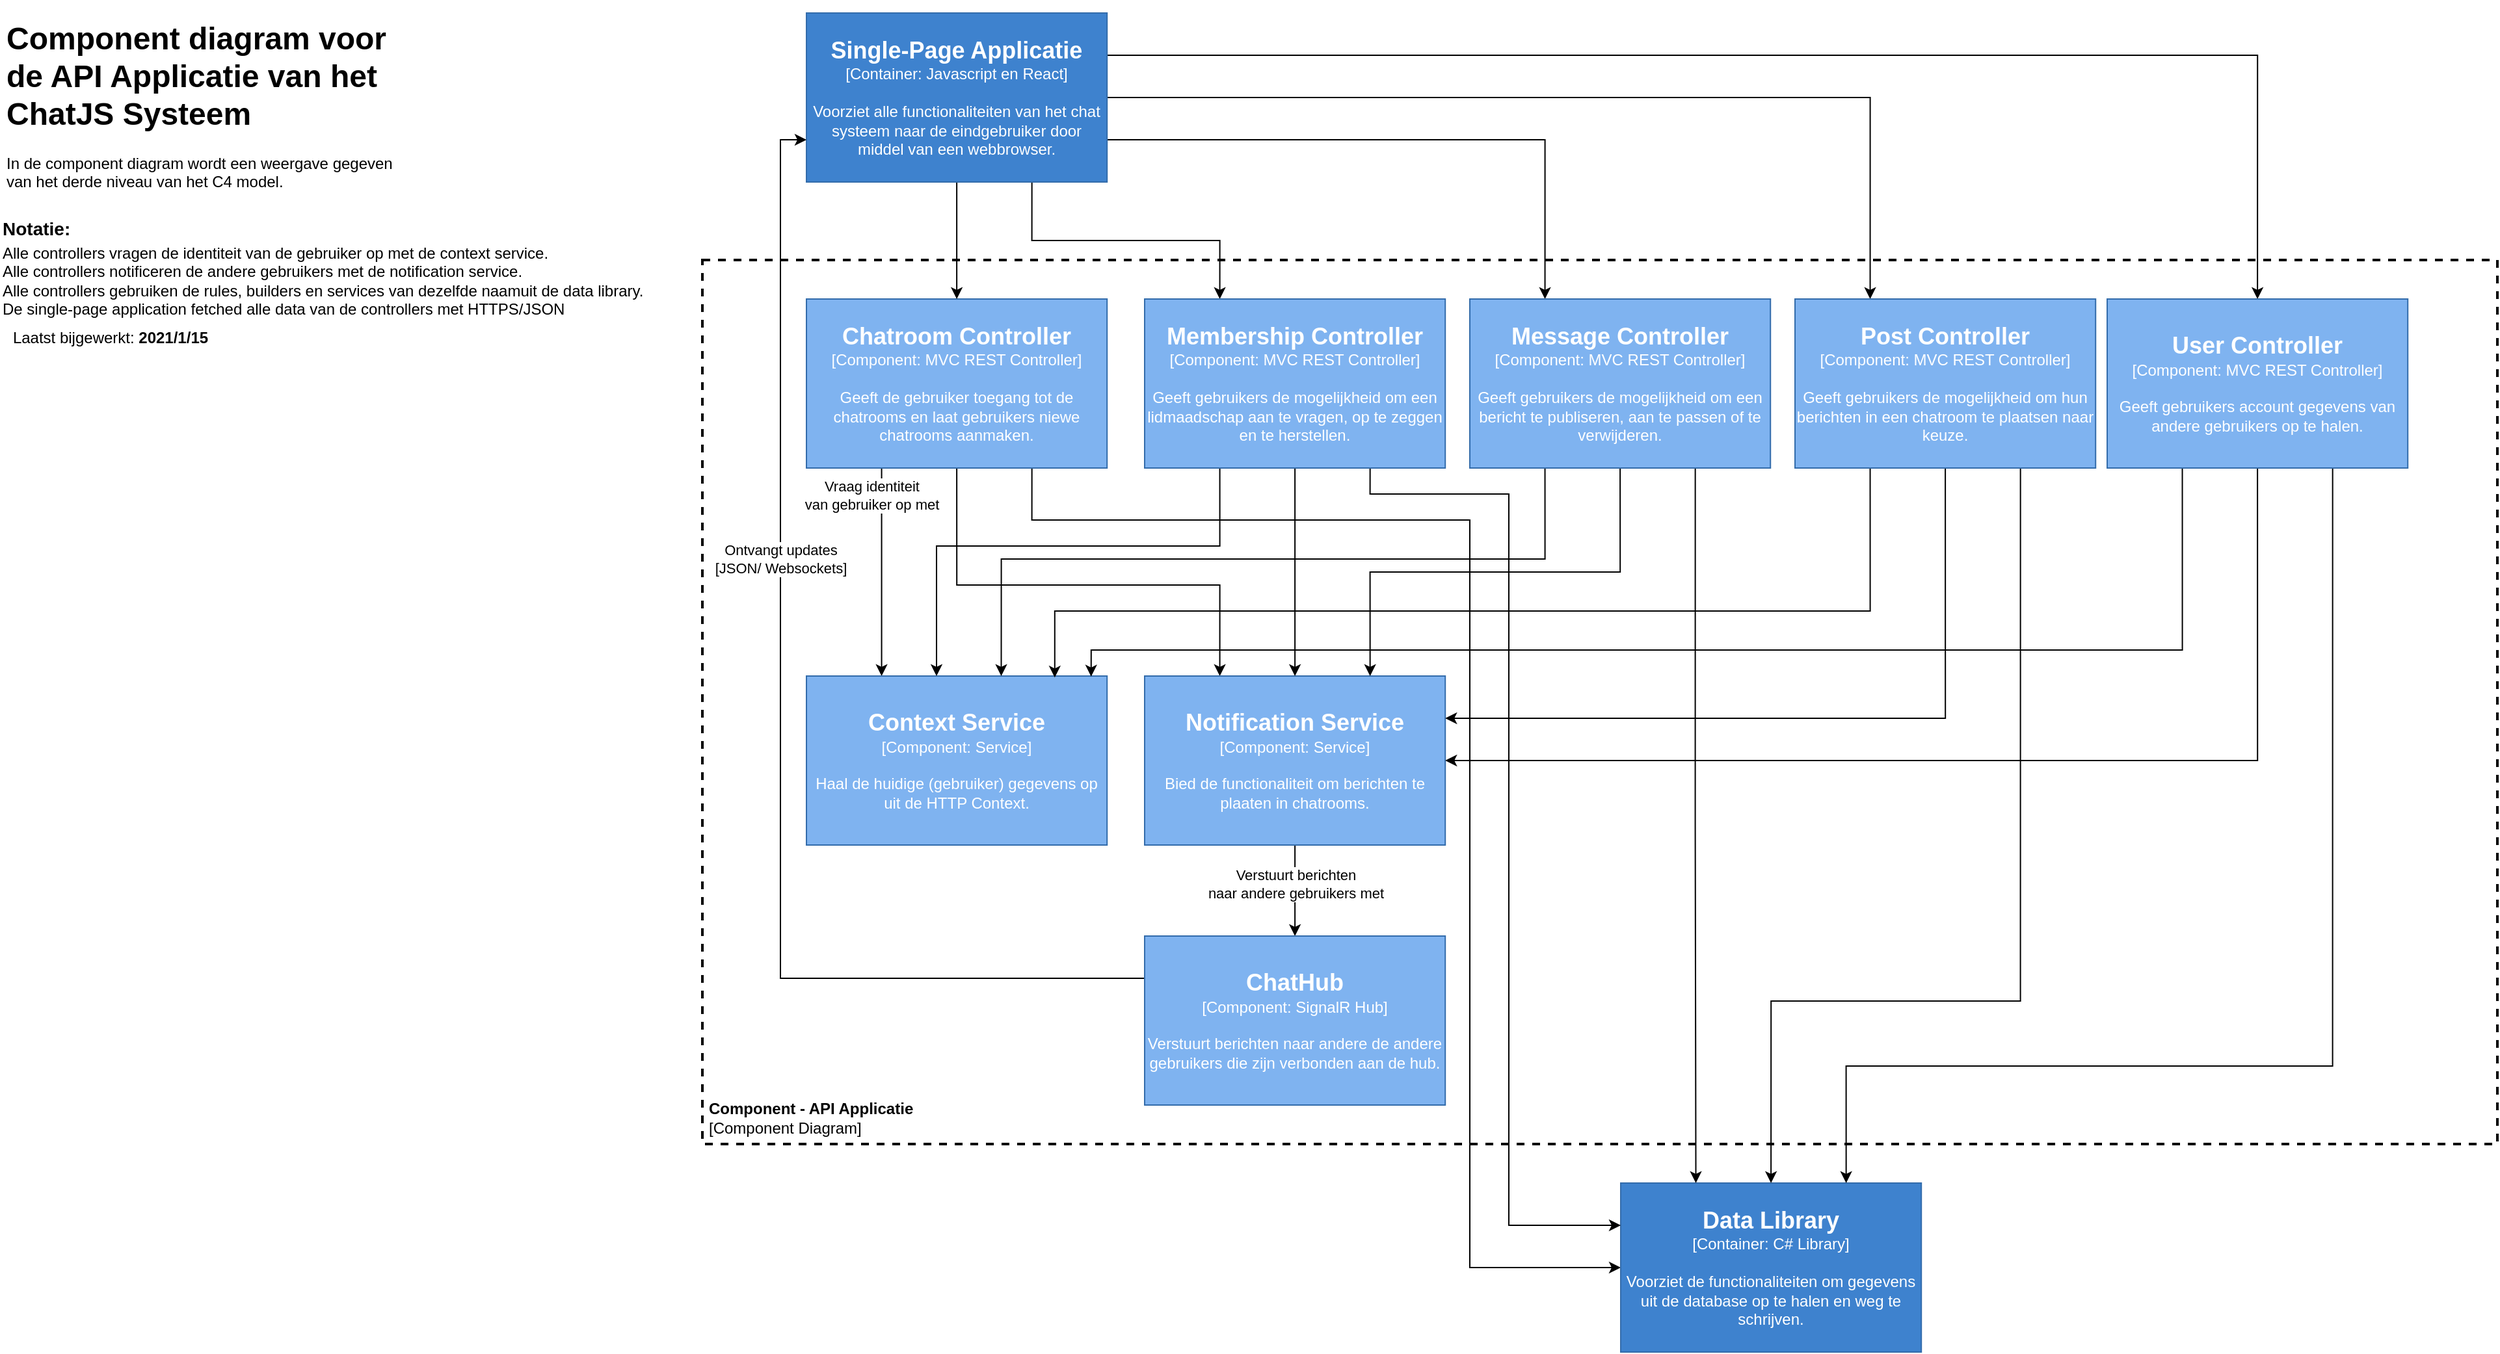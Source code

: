 <mxfile version="14.2.3" type="device"><diagram id="gw9K_OkiZKN_t7y8u2UA" name="Page-1"><mxGraphModel dx="1673" dy="931" grid="1" gridSize="10" guides="1" tooltips="1" connect="1" arrows="1" fold="1" page="1" pageScale="1" pageWidth="850" pageHeight="1100" math="0" shadow="0"><root><mxCell id="0"/><mxCell id="1" parent="0"/><mxCell id="ba8NfUWVcVyQwIzBU9J--1" value="&lt;div&gt;&lt;font style=&quot;font-size: 12px&quot;&gt;&lt;b&gt;Component - API Applicatie&lt;br&gt;&lt;/b&gt;&lt;/font&gt;&lt;/div&gt;&lt;font style=&quot;font-size: 12px&quot;&gt;[Component Diagram]&lt;/font&gt;" style="text;html=1;fillColor=none;spacing=5;spacingTop=-20;whiteSpace=wrap;overflow=hidden;rounded=0;dashed=1;verticalAlign=bottom;strokeColor=#000000;strokeWidth=2;" vertex="1" parent="1"><mxGeometry x="570" y="200" width="1380" height="680" as="geometry"/></mxCell><mxCell id="ba8NfUWVcVyQwIzBU9J--2" value="&lt;h1&gt;Component diagram voor de API Applicatie van het ChatJS Systeem&lt;br&gt;&lt;/h1&gt;&lt;p&gt;In de component diagram wordt een weergave gegeven van het derde niveau van het C4 model.&lt;/p&gt;" style="text;html=1;strokeColor=none;fillColor=none;spacing=5;spacingTop=-20;whiteSpace=wrap;overflow=hidden;rounded=0;" vertex="1" parent="1"><mxGeometry x="30" y="10" width="310" height="140" as="geometry"/></mxCell><mxCell id="ba8NfUWVcVyQwIzBU9J--3" value="Laatst bijgewerkt: &lt;b&gt;2021/1/15&lt;/b&gt;" style="text;html=1;strokeColor=none;fillColor=none;align=center;verticalAlign=middle;whiteSpace=wrap;rounded=0;" vertex="1" parent="1"><mxGeometry x="30" y="250" width="170" height="20" as="geometry"/></mxCell><mxCell id="ba8NfUWVcVyQwIzBU9J--129" style="edgeStyle=orthogonalEdgeStyle;rounded=0;orthogonalLoop=1;jettySize=auto;html=1;exitX=0.25;exitY=1;exitDx=0;exitDy=0;entryX=0.25;entryY=0;entryDx=0;entryDy=0;" edge="1" parent="1" source="ba8NfUWVcVyQwIzBU9J--25" target="ba8NfUWVcVyQwIzBU9J--41"><mxGeometry relative="1" as="geometry"/></mxCell><mxCell id="ba8NfUWVcVyQwIzBU9J--155" value="Vraag identiteit&lt;br&gt;van gebruiker op met" style="edgeLabel;html=1;align=center;verticalAlign=middle;resizable=0;points=[];" vertex="1" connectable="0" parent="ba8NfUWVcVyQwIzBU9J--129"><mxGeometry x="-0.738" y="1" relative="1" as="geometry"><mxPoint x="-8.78" as="offset"/></mxGeometry></mxCell><mxCell id="ba8NfUWVcVyQwIzBU9J--151" style="edgeStyle=orthogonalEdgeStyle;rounded=0;orthogonalLoop=1;jettySize=auto;html=1;exitX=0.5;exitY=1;exitDx=0;exitDy=0;entryX=0.25;entryY=0;entryDx=0;entryDy=0;" edge="1" parent="1" source="ba8NfUWVcVyQwIzBU9J--25" target="ba8NfUWVcVyQwIzBU9J--42"><mxGeometry relative="1" as="geometry"><Array as="points"><mxPoint x="766" y="450"/><mxPoint x="968" y="450"/></Array></mxGeometry></mxCell><mxCell id="ba8NfUWVcVyQwIzBU9J--178" style="edgeStyle=orthogonalEdgeStyle;rounded=0;orthogonalLoop=1;jettySize=auto;html=1;exitX=0.75;exitY=1;exitDx=0;exitDy=0;entryX=0;entryY=0.5;entryDx=0;entryDy=0;" edge="1" parent="1" source="ba8NfUWVcVyQwIzBU9J--25" target="ba8NfUWVcVyQwIzBU9J--37"><mxGeometry relative="1" as="geometry"><Array as="points"><mxPoint x="823" y="400"/><mxPoint x="1160" y="400"/><mxPoint x="1160" y="975"/></Array></mxGeometry></mxCell><mxCell id="ba8NfUWVcVyQwIzBU9J--25" value="&lt;div&gt;&lt;font size=&quot;1&quot;&gt;&lt;b&gt;&lt;font style=&quot;font-size: 18px&quot; color=&quot;#FFFFFF&quot;&gt;Chatroom Controller&lt;br&gt;&lt;/font&gt;&lt;/b&gt;&lt;/font&gt;&lt;/div&gt;&lt;div&gt;&lt;font color=&quot;#FFFFFF&quot;&gt;[Component: MVC REST Controller]&lt;br&gt;&lt;/font&gt;&lt;/div&gt;&lt;div&gt;&lt;font color=&quot;#FFFFFF&quot;&gt;&lt;br&gt;&lt;/font&gt;&lt;/div&gt;&lt;font color=&quot;#FFFFFF&quot;&gt;Geeft de gebruiker toegang tot de chatrooms en laat gebruikers niewe chatrooms aanmaken.&lt;br&gt;&lt;/font&gt;" style="rounded=0;whiteSpace=wrap;html=1;strokeColor=#336CAB;fillColor=#7FB3F0;" vertex="1" parent="1"><mxGeometry x="650" y="230" width="231.11" height="130" as="geometry"/></mxCell><mxCell id="ba8NfUWVcVyQwIzBU9J--67" style="edgeStyle=orthogonalEdgeStyle;rounded=0;orthogonalLoop=1;jettySize=auto;html=1;exitX=0.5;exitY=1;exitDx=0;exitDy=0;entryX=0.5;entryY=0;entryDx=0;entryDy=0;" edge="1" parent="1" source="ba8NfUWVcVyQwIzBU9J--36" target="ba8NfUWVcVyQwIzBU9J--25"><mxGeometry relative="1" as="geometry"/></mxCell><mxCell id="ba8NfUWVcVyQwIzBU9J--180" style="edgeStyle=orthogonalEdgeStyle;rounded=0;orthogonalLoop=1;jettySize=auto;html=1;exitX=0.75;exitY=1;exitDx=0;exitDy=0;entryX=0.25;entryY=0;entryDx=0;entryDy=0;" edge="1" parent="1" source="ba8NfUWVcVyQwIzBU9J--36" target="ba8NfUWVcVyQwIzBU9J--56"><mxGeometry relative="1" as="geometry"/></mxCell><mxCell id="ba8NfUWVcVyQwIzBU9J--181" style="edgeStyle=orthogonalEdgeStyle;rounded=0;orthogonalLoop=1;jettySize=auto;html=1;exitX=1;exitY=0.75;exitDx=0;exitDy=0;entryX=0.25;entryY=0;entryDx=0;entryDy=0;" edge="1" parent="1" source="ba8NfUWVcVyQwIzBU9J--36" target="ba8NfUWVcVyQwIzBU9J--57"><mxGeometry relative="1" as="geometry"/></mxCell><mxCell id="ba8NfUWVcVyQwIzBU9J--182" style="edgeStyle=orthogonalEdgeStyle;rounded=0;orthogonalLoop=1;jettySize=auto;html=1;exitX=1;exitY=0.5;exitDx=0;exitDy=0;entryX=0.25;entryY=0;entryDx=0;entryDy=0;" edge="1" parent="1" source="ba8NfUWVcVyQwIzBU9J--36" target="ba8NfUWVcVyQwIzBU9J--58"><mxGeometry relative="1" as="geometry"/></mxCell><mxCell id="ba8NfUWVcVyQwIzBU9J--183" style="edgeStyle=orthogonalEdgeStyle;rounded=0;orthogonalLoop=1;jettySize=auto;html=1;exitX=1;exitY=0.25;exitDx=0;exitDy=0;entryX=0.5;entryY=0;entryDx=0;entryDy=0;" edge="1" parent="1" source="ba8NfUWVcVyQwIzBU9J--36" target="ba8NfUWVcVyQwIzBU9J--59"><mxGeometry relative="1" as="geometry"/></mxCell><mxCell id="ba8NfUWVcVyQwIzBU9J--36" value="&lt;div&gt;&lt;font size=&quot;1&quot;&gt;&lt;b&gt;&lt;font style=&quot;font-size: 18px&quot; color=&quot;#FFFFFF&quot;&gt;Single-Page Applicatie&lt;br&gt;&lt;/font&gt;&lt;/b&gt;&lt;/font&gt;&lt;/div&gt;&lt;div&gt;&lt;font color=&quot;#FFFFFF&quot;&gt;[Container: Javascript en React]&lt;br&gt;&lt;/font&gt;&lt;/div&gt;&lt;div&gt;&lt;font color=&quot;#FFFFFF&quot;&gt;&lt;br&gt;&lt;/font&gt;&lt;/div&gt;&lt;div&gt;&lt;font color=&quot;#FFFFFF&quot;&gt;Voorziet alle functionaliteiten van het chat systeem naar de eindgebruiker door middel van een webbrowser.&lt;br&gt;&lt;/font&gt;&lt;/div&gt;" style="rounded=0;whiteSpace=wrap;html=1;fillColor=#3E82CE;strokeColor=#336CAB;" vertex="1" parent="1"><mxGeometry x="650" y="10" width="231.11" height="130" as="geometry"/></mxCell><mxCell id="ba8NfUWVcVyQwIzBU9J--37" value="&lt;div&gt;&lt;font size=&quot;1&quot;&gt;&lt;b&gt;&lt;font style=&quot;font-size: 18px&quot; color=&quot;#FFFFFF&quot;&gt;Data Library&lt;/font&gt;&lt;/b&gt;&lt;/font&gt;&lt;/div&gt;&lt;div&gt;&lt;font color=&quot;#FFFFFF&quot;&gt;[Container: C# Library]&lt;br&gt;&lt;/font&gt;&lt;/div&gt;&lt;div&gt;&lt;font color=&quot;#FFFFFF&quot;&gt;&lt;br&gt;&lt;/font&gt;&lt;/div&gt;&lt;div&gt;&lt;font color=&quot;#FFFFFF&quot;&gt;Voorziet de functionaliteiten om gegevens uit de database op te halen en weg te schrijven.&lt;br&gt;&lt;/font&gt;&lt;/div&gt;" style="rounded=0;whiteSpace=wrap;html=1;fillColor=#3E82CE;strokeColor=#336CAB;" vertex="1" parent="1"><mxGeometry x="1276" y="910" width="231.11" height="130" as="geometry"/></mxCell><mxCell id="ba8NfUWVcVyQwIzBU9J--41" value="&lt;div&gt;&lt;font size=&quot;1&quot;&gt;&lt;b&gt;&lt;font style=&quot;font-size: 18px&quot; color=&quot;#FFFFFF&quot;&gt;Context Service&lt;br&gt;&lt;/font&gt;&lt;/b&gt;&lt;/font&gt;&lt;/div&gt;&lt;div&gt;&lt;font color=&quot;#FFFFFF&quot;&gt;[Component: Service]&lt;br&gt;&lt;/font&gt;&lt;/div&gt;&lt;div&gt;&lt;font color=&quot;#FFFFFF&quot;&gt;&lt;br&gt;&lt;/font&gt;&lt;/div&gt;&lt;font color=&quot;#FFFFFF&quot;&gt;Haal de huidige (gebruiker) gegevens op uit de HTTP Context.&lt;br&gt;&lt;/font&gt;" style="rounded=0;whiteSpace=wrap;html=1;strokeColor=#336CAB;fillColor=#7FB3F0;" vertex="1" parent="1"><mxGeometry x="650" y="520" width="231.11" height="130" as="geometry"/></mxCell><mxCell id="ba8NfUWVcVyQwIzBU9J--62" style="edgeStyle=orthogonalEdgeStyle;rounded=0;orthogonalLoop=1;jettySize=auto;html=1;exitX=0.5;exitY=1;exitDx=0;exitDy=0;entryX=0.5;entryY=0;entryDx=0;entryDy=0;" edge="1" parent="1" source="ba8NfUWVcVyQwIzBU9J--42" target="ba8NfUWVcVyQwIzBU9J--60"><mxGeometry relative="1" as="geometry"/></mxCell><mxCell id="ba8NfUWVcVyQwIzBU9J--66" value="&lt;div&gt;Verstuurt berichten&lt;/div&gt;&lt;div&gt; naar andere gebruikers met&lt;/div&gt;" style="edgeLabel;html=1;align=center;verticalAlign=middle;resizable=0;points=[];" vertex="1" connectable="0" parent="ba8NfUWVcVyQwIzBU9J--62"><mxGeometry x="0.234" relative="1" as="geometry"><mxPoint y="-13.2" as="offset"/></mxGeometry></mxCell><mxCell id="ba8NfUWVcVyQwIzBU9J--42" value="&lt;div&gt;&lt;font size=&quot;1&quot;&gt;&lt;b&gt;&lt;font style=&quot;font-size: 18px&quot; color=&quot;#FFFFFF&quot;&gt;Notification Service&lt;br&gt;&lt;/font&gt;&lt;/b&gt;&lt;/font&gt;&lt;/div&gt;&lt;div&gt;&lt;font color=&quot;#FFFFFF&quot;&gt;[Component: Service]&lt;br&gt;&lt;/font&gt;&lt;/div&gt;&lt;div&gt;&lt;font color=&quot;#FFFFFF&quot;&gt;&lt;br&gt;&lt;/font&gt;&lt;/div&gt;&lt;font color=&quot;#FFFFFF&quot;&gt;Bied de functionaliteit om berichten te plaaten in chatrooms.&lt;br&gt;&lt;/font&gt;" style="rounded=0;whiteSpace=wrap;html=1;strokeColor=#336CAB;fillColor=#7FB3F0;" vertex="1" parent="1"><mxGeometry x="910" y="520" width="231.11" height="130" as="geometry"/></mxCell><mxCell id="ba8NfUWVcVyQwIzBU9J--139" style="edgeStyle=orthogonalEdgeStyle;rounded=0;orthogonalLoop=1;jettySize=auto;html=1;exitX=0.25;exitY=1;exitDx=0;exitDy=0;" edge="1" parent="1" source="ba8NfUWVcVyQwIzBU9J--56"><mxGeometry relative="1" as="geometry"><mxPoint x="750" y="520" as="targetPoint"/><Array as="points"><mxPoint x="968" y="420"/><mxPoint x="750" y="420"/></Array></mxGeometry></mxCell><mxCell id="ba8NfUWVcVyQwIzBU9J--140" style="edgeStyle=orthogonalEdgeStyle;rounded=0;orthogonalLoop=1;jettySize=auto;html=1;exitX=0.5;exitY=1;exitDx=0;exitDy=0;entryX=0.5;entryY=0;entryDx=0;entryDy=0;" edge="1" parent="1" source="ba8NfUWVcVyQwIzBU9J--56" target="ba8NfUWVcVyQwIzBU9J--42"><mxGeometry relative="1" as="geometry"/></mxCell><mxCell id="ba8NfUWVcVyQwIzBU9J--177" style="edgeStyle=orthogonalEdgeStyle;rounded=0;orthogonalLoop=1;jettySize=auto;html=1;exitX=0.75;exitY=1;exitDx=0;exitDy=0;entryX=0;entryY=0.25;entryDx=0;entryDy=0;" edge="1" parent="1" source="ba8NfUWVcVyQwIzBU9J--56" target="ba8NfUWVcVyQwIzBU9J--37"><mxGeometry relative="1" as="geometry"><Array as="points"><mxPoint x="1083" y="380"/><mxPoint x="1190" y="380"/><mxPoint x="1190" y="943"/></Array></mxGeometry></mxCell><mxCell id="ba8NfUWVcVyQwIzBU9J--56" value="&lt;div&gt;&lt;font size=&quot;1&quot;&gt;&lt;b&gt;&lt;font style=&quot;font-size: 18px&quot; color=&quot;#FFFFFF&quot;&gt;Membership Controller&lt;br&gt;&lt;/font&gt;&lt;/b&gt;&lt;/font&gt;&lt;/div&gt;&lt;div&gt;&lt;font color=&quot;#FFFFFF&quot;&gt;[Component: MVC REST Controller]&lt;br&gt;&lt;/font&gt;&lt;/div&gt;&lt;div&gt;&lt;font color=&quot;#FFFFFF&quot;&gt;&lt;br&gt;&lt;/font&gt;&lt;/div&gt;&lt;font color=&quot;#FFFFFF&quot;&gt;Geeft gebruikers de mogelijkheid om een lidmaadschap aan te vragen, op te zeggen en te herstellen.&lt;br&gt;&lt;/font&gt;" style="rounded=0;whiteSpace=wrap;html=1;strokeColor=#336CAB;fillColor=#7FB3F0;" vertex="1" parent="1"><mxGeometry x="910" y="230" width="231.11" height="130" as="geometry"/></mxCell><mxCell id="ba8NfUWVcVyQwIzBU9J--141" style="edgeStyle=orthogonalEdgeStyle;rounded=0;orthogonalLoop=1;jettySize=auto;html=1;exitX=0.25;exitY=1;exitDx=0;exitDy=0;entryX=0.648;entryY=0;entryDx=0;entryDy=0;entryPerimeter=0;" edge="1" parent="1" source="ba8NfUWVcVyQwIzBU9J--57" target="ba8NfUWVcVyQwIzBU9J--41"><mxGeometry relative="1" as="geometry"><Array as="points"><mxPoint x="1218" y="430"/><mxPoint x="800" y="430"/></Array></mxGeometry></mxCell><mxCell id="ba8NfUWVcVyQwIzBU9J--142" style="edgeStyle=orthogonalEdgeStyle;rounded=0;orthogonalLoop=1;jettySize=auto;html=1;exitX=0.5;exitY=1;exitDx=0;exitDy=0;entryX=0.75;entryY=0;entryDx=0;entryDy=0;" edge="1" parent="1" source="ba8NfUWVcVyQwIzBU9J--57" target="ba8NfUWVcVyQwIzBU9J--42"><mxGeometry relative="1" as="geometry"><Array as="points"><mxPoint x="1276" y="440"/><mxPoint x="1083" y="440"/></Array></mxGeometry></mxCell><mxCell id="ba8NfUWVcVyQwIzBU9J--174" style="edgeStyle=orthogonalEdgeStyle;rounded=0;orthogonalLoop=1;jettySize=auto;html=1;exitX=0.75;exitY=1;exitDx=0;exitDy=0;entryX=0.25;entryY=0;entryDx=0;entryDy=0;" edge="1" parent="1" source="ba8NfUWVcVyQwIzBU9J--57" target="ba8NfUWVcVyQwIzBU9J--37"><mxGeometry relative="1" as="geometry"/></mxCell><mxCell id="ba8NfUWVcVyQwIzBU9J--57" value="&lt;div&gt;&lt;font size=&quot;1&quot;&gt;&lt;b&gt;&lt;font style=&quot;font-size: 18px&quot; color=&quot;#FFFFFF&quot;&gt;Message Controller&lt;br&gt;&lt;/font&gt;&lt;/b&gt;&lt;/font&gt;&lt;/div&gt;&lt;div&gt;&lt;font color=&quot;#FFFFFF&quot;&gt;[Component: MVC REST Controller]&lt;br&gt;&lt;/font&gt;&lt;/div&gt;&lt;div&gt;&lt;font color=&quot;#FFFFFF&quot;&gt;&lt;br&gt;&lt;/font&gt;&lt;/div&gt;&lt;font color=&quot;#FFFFFF&quot;&gt;Geeft gebruikers de mogelijkheid om een bericht te publiseren, aan te passen of te verwijderen.&lt;br&gt;&lt;/font&gt;" style="rounded=0;whiteSpace=wrap;html=1;strokeColor=#336CAB;fillColor=#7FB3F0;" vertex="1" parent="1"><mxGeometry x="1160" y="230" width="231.11" height="130" as="geometry"/></mxCell><mxCell id="ba8NfUWVcVyQwIzBU9J--147" style="edgeStyle=orthogonalEdgeStyle;rounded=0;orthogonalLoop=1;jettySize=auto;html=1;exitX=0.25;exitY=1;exitDx=0;exitDy=0;entryX=0.826;entryY=0.009;entryDx=0;entryDy=0;entryPerimeter=0;" edge="1" parent="1" source="ba8NfUWVcVyQwIzBU9J--58" target="ba8NfUWVcVyQwIzBU9J--41"><mxGeometry relative="1" as="geometry"><Array as="points"><mxPoint x="1468" y="470"/><mxPoint x="841" y="470"/></Array></mxGeometry></mxCell><mxCell id="ba8NfUWVcVyQwIzBU9J--148" style="edgeStyle=orthogonalEdgeStyle;rounded=0;orthogonalLoop=1;jettySize=auto;html=1;exitX=0.5;exitY=1;exitDx=0;exitDy=0;entryX=1;entryY=0.25;entryDx=0;entryDy=0;" edge="1" parent="1" source="ba8NfUWVcVyQwIzBU9J--58" target="ba8NfUWVcVyQwIzBU9J--42"><mxGeometry relative="1" as="geometry"/></mxCell><mxCell id="ba8NfUWVcVyQwIzBU9J--175" style="edgeStyle=orthogonalEdgeStyle;rounded=0;orthogonalLoop=1;jettySize=auto;html=1;exitX=0.75;exitY=1;exitDx=0;exitDy=0;entryX=0.5;entryY=0;entryDx=0;entryDy=0;" edge="1" parent="1" source="ba8NfUWVcVyQwIzBU9J--58" target="ba8NfUWVcVyQwIzBU9J--37"><mxGeometry relative="1" as="geometry"><Array as="points"><mxPoint x="1583" y="770"/><mxPoint x="1392" y="770"/></Array></mxGeometry></mxCell><mxCell id="ba8NfUWVcVyQwIzBU9J--58" value="&lt;div&gt;&lt;font size=&quot;1&quot;&gt;&lt;b&gt;&lt;font style=&quot;font-size: 18px&quot; color=&quot;#FFFFFF&quot;&gt;Post Controller&lt;br&gt;&lt;/font&gt;&lt;/b&gt;&lt;/font&gt;&lt;/div&gt;&lt;div&gt;&lt;font color=&quot;#FFFFFF&quot;&gt;[Component: MVC REST Controller]&lt;br&gt;&lt;/font&gt;&lt;/div&gt;&lt;div&gt;&lt;font color=&quot;#FFFFFF&quot;&gt;&lt;br&gt;&lt;/font&gt;&lt;/div&gt;&lt;font color=&quot;#FFFFFF&quot;&gt;Geeft gebruikers de mogelijkheid om hun berichten in een chatroom te plaatsen naar keuze.&lt;br&gt;&lt;/font&gt;" style="rounded=0;whiteSpace=wrap;html=1;strokeColor=#336CAB;fillColor=#7FB3F0;" vertex="1" parent="1"><mxGeometry x="1410" y="230" width="231.11" height="130" as="geometry"/></mxCell><mxCell id="ba8NfUWVcVyQwIzBU9J--149" style="edgeStyle=orthogonalEdgeStyle;rounded=0;orthogonalLoop=1;jettySize=auto;html=1;exitX=0.25;exitY=1;exitDx=0;exitDy=0;entryX=0.947;entryY=0.003;entryDx=0;entryDy=0;entryPerimeter=0;" edge="1" parent="1" source="ba8NfUWVcVyQwIzBU9J--59" target="ba8NfUWVcVyQwIzBU9J--41"><mxGeometry relative="1" as="geometry"><Array as="points"><mxPoint x="1708" y="500"/><mxPoint x="869" y="500"/></Array></mxGeometry></mxCell><mxCell id="ba8NfUWVcVyQwIzBU9J--150" style="edgeStyle=orthogonalEdgeStyle;rounded=0;orthogonalLoop=1;jettySize=auto;html=1;exitX=0.5;exitY=1;exitDx=0;exitDy=0;entryX=1;entryY=0.5;entryDx=0;entryDy=0;" edge="1" parent="1" source="ba8NfUWVcVyQwIzBU9J--59" target="ba8NfUWVcVyQwIzBU9J--42"><mxGeometry relative="1" as="geometry"/></mxCell><mxCell id="ba8NfUWVcVyQwIzBU9J--176" style="edgeStyle=orthogonalEdgeStyle;rounded=0;orthogonalLoop=1;jettySize=auto;html=1;exitX=0.75;exitY=1;exitDx=0;exitDy=0;entryX=0.75;entryY=0;entryDx=0;entryDy=0;" edge="1" parent="1" source="ba8NfUWVcVyQwIzBU9J--59" target="ba8NfUWVcVyQwIzBU9J--37"><mxGeometry relative="1" as="geometry"><Array as="points"><mxPoint x="1823" y="820"/><mxPoint x="1449" y="820"/></Array></mxGeometry></mxCell><mxCell id="ba8NfUWVcVyQwIzBU9J--59" value="&lt;div&gt;&lt;font size=&quot;1&quot;&gt;&lt;b&gt;&lt;font style=&quot;font-size: 18px&quot; color=&quot;#FFFFFF&quot;&gt;User Controller&lt;br&gt;&lt;/font&gt;&lt;/b&gt;&lt;/font&gt;&lt;/div&gt;&lt;div&gt;&lt;font color=&quot;#FFFFFF&quot;&gt;[Component: MVC REST Controller]&lt;br&gt;&lt;/font&gt;&lt;/div&gt;&lt;div&gt;&lt;font color=&quot;#FFFFFF&quot;&gt;&lt;br&gt;&lt;/font&gt;&lt;/div&gt;&lt;font color=&quot;#FFFFFF&quot;&gt;Geeft gebruikers account gegevens van andere gebruikers op te halen.&lt;br&gt;&lt;/font&gt;" style="rounded=0;whiteSpace=wrap;html=1;strokeColor=#336CAB;fillColor=#7FB3F0;" vertex="1" parent="1"><mxGeometry x="1650" y="230" width="231.11" height="130" as="geometry"/></mxCell><mxCell id="ba8NfUWVcVyQwIzBU9J--87" style="edgeStyle=orthogonalEdgeStyle;rounded=0;orthogonalLoop=1;jettySize=auto;html=1;entryX=0;entryY=0.75;entryDx=0;entryDy=0;exitX=0;exitY=0.25;exitDx=0;exitDy=0;" edge="1" parent="1" source="ba8NfUWVcVyQwIzBU9J--60" target="ba8NfUWVcVyQwIzBU9J--36"><mxGeometry relative="1" as="geometry"><Array as="points"><mxPoint x="630" y="753"/><mxPoint x="630" y="108"/></Array></mxGeometry></mxCell><mxCell id="ba8NfUWVcVyQwIzBU9J--88" value="Ontvangt updates&lt;br&gt;&lt;div&gt;[JSON/ Websockets]&lt;br&gt;&lt;/div&gt;" style="edgeLabel;html=1;align=center;verticalAlign=middle;resizable=0;points=[];" vertex="1" connectable="0" parent="ba8NfUWVcVyQwIzBU9J--87"><mxGeometry x="0.405" y="2" relative="1" as="geometry"><mxPoint x="2" y="61.67" as="offset"/></mxGeometry></mxCell><mxCell id="ba8NfUWVcVyQwIzBU9J--60" value="&lt;div&gt;&lt;font size=&quot;1&quot;&gt;&lt;b&gt;&lt;font style=&quot;font-size: 18px&quot; color=&quot;#FFFFFF&quot;&gt;ChatHub&lt;br&gt;&lt;/font&gt;&lt;/b&gt;&lt;/font&gt;&lt;/div&gt;&lt;div&gt;&lt;font color=&quot;#FFFFFF&quot;&gt;[Component: SignalR Hub]&lt;br&gt;&lt;/font&gt;&lt;/div&gt;&lt;div&gt;&lt;font color=&quot;#FFFFFF&quot;&gt;&lt;br&gt;&lt;/font&gt;&lt;/div&gt;&lt;font color=&quot;#FFFFFF&quot;&gt;Verstuurt berichten naar andere de andere gebruikers die zijn verbonden aan de hub.&lt;br&gt;&lt;/font&gt;" style="rounded=0;whiteSpace=wrap;html=1;strokeColor=#336CAB;fillColor=#7FB3F0;" vertex="1" parent="1"><mxGeometry x="910" y="720" width="231.11" height="130" as="geometry"/></mxCell><mxCell id="ba8NfUWVcVyQwIzBU9J--186" value="Alle controllers vragen de identiteit van de gebruiker op met de context service.&lt;br&gt;Alle controllers notificeren de andere gebruikers met de notification service.&lt;br&gt;&lt;div&gt;Alle controllers gebruiken de rules, builders en services van dezelfde naamuit de data library.&lt;/div&gt;&lt;div&gt;De single-page application fetched alle data van de controllers met HTTPS/JSON&lt;br&gt;&lt;/div&gt;" style="text;html=1;align=left;verticalAlign=middle;resizable=0;points=[];autosize=1;" vertex="1" parent="1"><mxGeometry x="30" y="186" width="520" height="60" as="geometry"/></mxCell><mxCell id="ba8NfUWVcVyQwIzBU9J--187" value="&lt;div style=&quot;font-size: 14px;&quot; align=&quot;left&quot;&gt;&lt;b style=&quot;font-size: 14px;&quot;&gt;Notatie:&lt;/b&gt;&lt;/div&gt;" style="text;html=1;align=left;verticalAlign=middle;resizable=0;points=[];autosize=1;fontSize=14;" vertex="1" parent="1"><mxGeometry x="30" y="166" width="70" height="20" as="geometry"/></mxCell></root></mxGraphModel></diagram></mxfile>